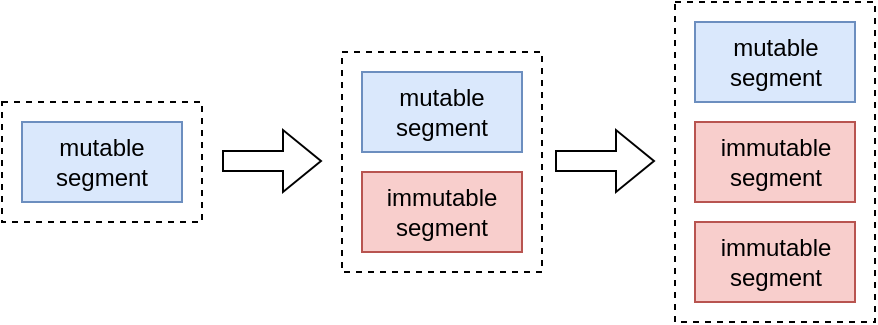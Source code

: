 <mxfile version="22.1.7" type="github">
  <diagram name="第 1 页" id="qvn1WfantJfF_u7cMkdp">
    <mxGraphModel dx="1414" dy="635" grid="1" gridSize="10" guides="1" tooltips="1" connect="1" arrows="1" fold="1" page="1" pageScale="1" pageWidth="827" pageHeight="1169" math="0" shadow="0">
      <root>
        <mxCell id="0" />
        <mxCell id="1" parent="0" />
        <mxCell id="XQjAqplEvK6TfhrPk60p-6" value="" style="rounded=0;whiteSpace=wrap;html=1;dashed=1;" vertex="1" parent="1">
          <mxGeometry x="300" y="285" width="100" height="110" as="geometry" />
        </mxCell>
        <mxCell id="XQjAqplEvK6TfhrPk60p-4" value="" style="rounded=0;whiteSpace=wrap;html=1;dashed=1;" vertex="1" parent="1">
          <mxGeometry x="130" y="310" width="100" height="60" as="geometry" />
        </mxCell>
        <mxCell id="XQjAqplEvK6TfhrPk60p-1" value="&lt;div&gt;mutable&lt;/div&gt;&lt;div&gt;segment&lt;br&gt;&lt;/div&gt;" style="rounded=0;whiteSpace=wrap;html=1;fillColor=#dae8fc;strokeColor=#6c8ebf;" vertex="1" parent="1">
          <mxGeometry x="140" y="320" width="80" height="40" as="geometry" />
        </mxCell>
        <mxCell id="XQjAqplEvK6TfhrPk60p-2" value="&lt;div&gt;mutable&lt;/div&gt;&lt;div&gt;segment&lt;br&gt;&lt;/div&gt;" style="rounded=0;whiteSpace=wrap;html=1;fillColor=#dae8fc;strokeColor=#6c8ebf;" vertex="1" parent="1">
          <mxGeometry x="310" y="295" width="80" height="40" as="geometry" />
        </mxCell>
        <mxCell id="XQjAqplEvK6TfhrPk60p-5" value="&lt;div&gt;immutable&lt;/div&gt;&lt;div&gt;segment&lt;br&gt;&lt;/div&gt;" style="rounded=0;whiteSpace=wrap;html=1;fillColor=#f8cecc;strokeColor=#b85450;" vertex="1" parent="1">
          <mxGeometry x="310" y="345" width="80" height="40" as="geometry" />
        </mxCell>
        <mxCell id="XQjAqplEvK6TfhrPk60p-7" value="" style="rounded=0;whiteSpace=wrap;html=1;dashed=1;" vertex="1" parent="1">
          <mxGeometry x="466.5" y="260" width="100" height="160" as="geometry" />
        </mxCell>
        <mxCell id="XQjAqplEvK6TfhrPk60p-8" value="&lt;div&gt;mutable&lt;/div&gt;&lt;div&gt;segment&lt;br&gt;&lt;/div&gt;" style="rounded=0;whiteSpace=wrap;html=1;fillColor=#dae8fc;strokeColor=#6c8ebf;" vertex="1" parent="1">
          <mxGeometry x="476.5" y="270" width="80" height="40" as="geometry" />
        </mxCell>
        <mxCell id="XQjAqplEvK6TfhrPk60p-9" value="&lt;div&gt;immutable&lt;/div&gt;&lt;div&gt;segment&lt;br&gt;&lt;/div&gt;" style="rounded=0;whiteSpace=wrap;html=1;fillColor=#f8cecc;strokeColor=#b85450;" vertex="1" parent="1">
          <mxGeometry x="476.5" y="320" width="80" height="40" as="geometry" />
        </mxCell>
        <mxCell id="XQjAqplEvK6TfhrPk60p-10" value="&lt;div&gt;immutable&lt;/div&gt;&lt;div&gt;segment&lt;br&gt;&lt;/div&gt;" style="rounded=0;whiteSpace=wrap;html=1;fillColor=#f8cecc;strokeColor=#b85450;" vertex="1" parent="1">
          <mxGeometry x="476.5" y="370" width="80" height="40" as="geometry" />
        </mxCell>
        <mxCell id="XQjAqplEvK6TfhrPk60p-13" value="" style="shape=flexArrow;endArrow=classic;html=1;rounded=0;" edge="1" parent="1">
          <mxGeometry width="50" height="50" relative="1" as="geometry">
            <mxPoint x="240" y="339.5" as="sourcePoint" />
            <mxPoint x="290" y="339.5" as="targetPoint" />
          </mxGeometry>
        </mxCell>
        <mxCell id="XQjAqplEvK6TfhrPk60p-14" value="" style="shape=flexArrow;endArrow=classic;html=1;rounded=0;" edge="1" parent="1">
          <mxGeometry width="50" height="50" relative="1" as="geometry">
            <mxPoint x="406.5" y="339.5" as="sourcePoint" />
            <mxPoint x="456.5" y="339.5" as="targetPoint" />
          </mxGeometry>
        </mxCell>
      </root>
    </mxGraphModel>
  </diagram>
</mxfile>
